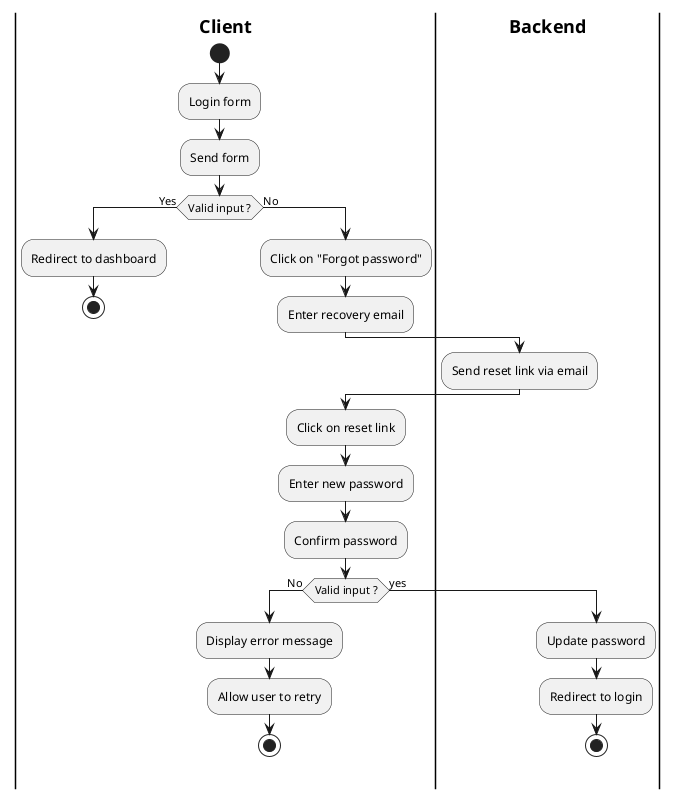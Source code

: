 @startuml ResetPassword

|**Client**|
start
:Login form;
:Send form;

if (Valid input ?) then (Yes)
    :Redirect to dashboard;
    stop
else (No)
    :Click on "Forgot password";
    :Enter recovery email;

    |**Backend**|
    :Send reset link via email;

    |**Client**|
    :Click on reset link;
    :Enter new password;
    :Confirm password;

    if (Valid input ?) then (No)
        |**Client**|
        :Display error message;
        :Allow user to retry;
        stop
    else (yes)
        |**Backend**|
        :Update password;
        :Redirect to login;
        stop
    endif
endif

@enduml
